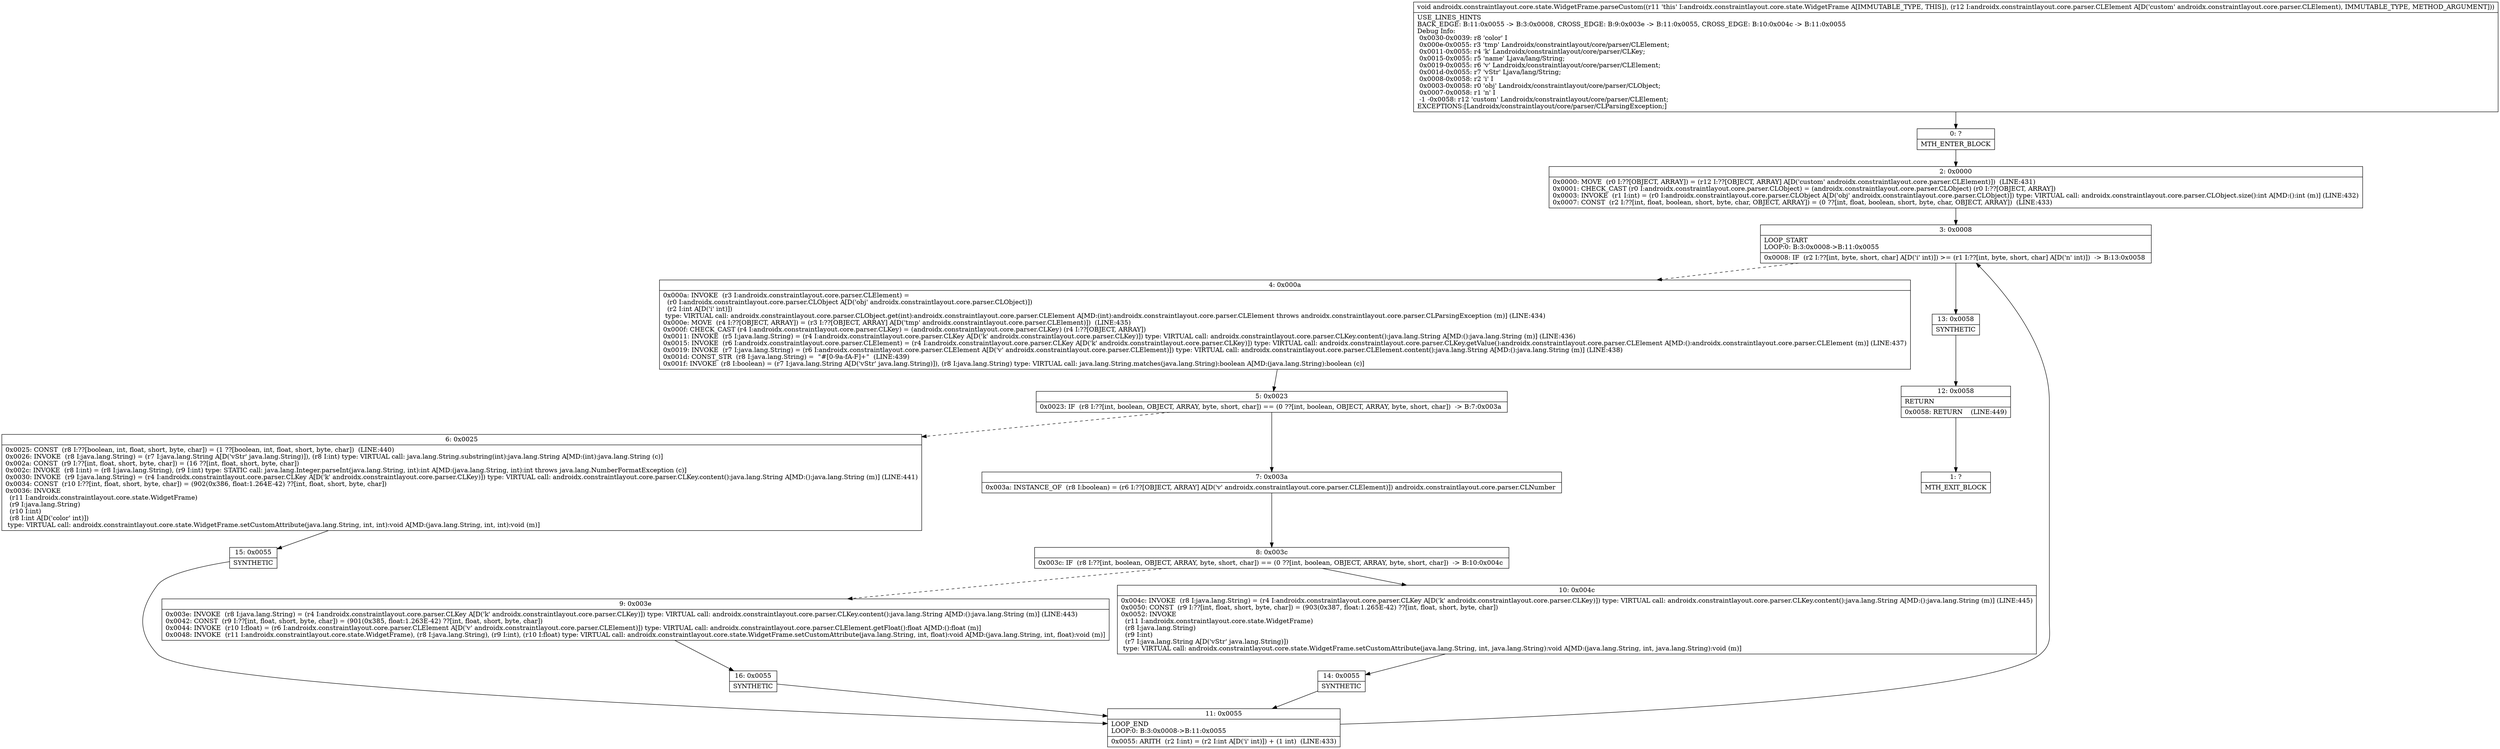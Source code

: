 digraph "CFG forandroidx.constraintlayout.core.state.WidgetFrame.parseCustom(Landroidx\/constraintlayout\/core\/parser\/CLElement;)V" {
Node_0 [shape=record,label="{0\:\ ?|MTH_ENTER_BLOCK\l}"];
Node_2 [shape=record,label="{2\:\ 0x0000|0x0000: MOVE  (r0 I:??[OBJECT, ARRAY]) = (r12 I:??[OBJECT, ARRAY] A[D('custom' androidx.constraintlayout.core.parser.CLElement)])  (LINE:431)\l0x0001: CHECK_CAST (r0 I:androidx.constraintlayout.core.parser.CLObject) = (androidx.constraintlayout.core.parser.CLObject) (r0 I:??[OBJECT, ARRAY]) \l0x0003: INVOKE  (r1 I:int) = (r0 I:androidx.constraintlayout.core.parser.CLObject A[D('obj' androidx.constraintlayout.core.parser.CLObject)]) type: VIRTUAL call: androidx.constraintlayout.core.parser.CLObject.size():int A[MD:():int (m)] (LINE:432)\l0x0007: CONST  (r2 I:??[int, float, boolean, short, byte, char, OBJECT, ARRAY]) = (0 ??[int, float, boolean, short, byte, char, OBJECT, ARRAY])  (LINE:433)\l}"];
Node_3 [shape=record,label="{3\:\ 0x0008|LOOP_START\lLOOP:0: B:3:0x0008\-\>B:11:0x0055\l|0x0008: IF  (r2 I:??[int, byte, short, char] A[D('i' int)]) \>= (r1 I:??[int, byte, short, char] A[D('n' int)])  \-\> B:13:0x0058 \l}"];
Node_4 [shape=record,label="{4\:\ 0x000a|0x000a: INVOKE  (r3 I:androidx.constraintlayout.core.parser.CLElement) = \l  (r0 I:androidx.constraintlayout.core.parser.CLObject A[D('obj' androidx.constraintlayout.core.parser.CLObject)])\l  (r2 I:int A[D('i' int)])\l type: VIRTUAL call: androidx.constraintlayout.core.parser.CLObject.get(int):androidx.constraintlayout.core.parser.CLElement A[MD:(int):androidx.constraintlayout.core.parser.CLElement throws androidx.constraintlayout.core.parser.CLParsingException (m)] (LINE:434)\l0x000e: MOVE  (r4 I:??[OBJECT, ARRAY]) = (r3 I:??[OBJECT, ARRAY] A[D('tmp' androidx.constraintlayout.core.parser.CLElement)])  (LINE:435)\l0x000f: CHECK_CAST (r4 I:androidx.constraintlayout.core.parser.CLKey) = (androidx.constraintlayout.core.parser.CLKey) (r4 I:??[OBJECT, ARRAY]) \l0x0011: INVOKE  (r5 I:java.lang.String) = (r4 I:androidx.constraintlayout.core.parser.CLKey A[D('k' androidx.constraintlayout.core.parser.CLKey)]) type: VIRTUAL call: androidx.constraintlayout.core.parser.CLKey.content():java.lang.String A[MD:():java.lang.String (m)] (LINE:436)\l0x0015: INVOKE  (r6 I:androidx.constraintlayout.core.parser.CLElement) = (r4 I:androidx.constraintlayout.core.parser.CLKey A[D('k' androidx.constraintlayout.core.parser.CLKey)]) type: VIRTUAL call: androidx.constraintlayout.core.parser.CLKey.getValue():androidx.constraintlayout.core.parser.CLElement A[MD:():androidx.constraintlayout.core.parser.CLElement (m)] (LINE:437)\l0x0019: INVOKE  (r7 I:java.lang.String) = (r6 I:androidx.constraintlayout.core.parser.CLElement A[D('v' androidx.constraintlayout.core.parser.CLElement)]) type: VIRTUAL call: androidx.constraintlayout.core.parser.CLElement.content():java.lang.String A[MD:():java.lang.String (m)] (LINE:438)\l0x001d: CONST_STR  (r8 I:java.lang.String) =  \"#[0\-9a\-fA\-F]+\"  (LINE:439)\l0x001f: INVOKE  (r8 I:boolean) = (r7 I:java.lang.String A[D('vStr' java.lang.String)]), (r8 I:java.lang.String) type: VIRTUAL call: java.lang.String.matches(java.lang.String):boolean A[MD:(java.lang.String):boolean (c)]\l}"];
Node_5 [shape=record,label="{5\:\ 0x0023|0x0023: IF  (r8 I:??[int, boolean, OBJECT, ARRAY, byte, short, char]) == (0 ??[int, boolean, OBJECT, ARRAY, byte, short, char])  \-\> B:7:0x003a \l}"];
Node_6 [shape=record,label="{6\:\ 0x0025|0x0025: CONST  (r8 I:??[boolean, int, float, short, byte, char]) = (1 ??[boolean, int, float, short, byte, char])  (LINE:440)\l0x0026: INVOKE  (r8 I:java.lang.String) = (r7 I:java.lang.String A[D('vStr' java.lang.String)]), (r8 I:int) type: VIRTUAL call: java.lang.String.substring(int):java.lang.String A[MD:(int):java.lang.String (c)]\l0x002a: CONST  (r9 I:??[int, float, short, byte, char]) = (16 ??[int, float, short, byte, char]) \l0x002c: INVOKE  (r8 I:int) = (r8 I:java.lang.String), (r9 I:int) type: STATIC call: java.lang.Integer.parseInt(java.lang.String, int):int A[MD:(java.lang.String, int):int throws java.lang.NumberFormatException (c)]\l0x0030: INVOKE  (r9 I:java.lang.String) = (r4 I:androidx.constraintlayout.core.parser.CLKey A[D('k' androidx.constraintlayout.core.parser.CLKey)]) type: VIRTUAL call: androidx.constraintlayout.core.parser.CLKey.content():java.lang.String A[MD:():java.lang.String (m)] (LINE:441)\l0x0034: CONST  (r10 I:??[int, float, short, byte, char]) = (902(0x386, float:1.264E\-42) ??[int, float, short, byte, char]) \l0x0036: INVOKE  \l  (r11 I:androidx.constraintlayout.core.state.WidgetFrame)\l  (r9 I:java.lang.String)\l  (r10 I:int)\l  (r8 I:int A[D('color' int)])\l type: VIRTUAL call: androidx.constraintlayout.core.state.WidgetFrame.setCustomAttribute(java.lang.String, int, int):void A[MD:(java.lang.String, int, int):void (m)]\l}"];
Node_15 [shape=record,label="{15\:\ 0x0055|SYNTHETIC\l}"];
Node_11 [shape=record,label="{11\:\ 0x0055|LOOP_END\lLOOP:0: B:3:0x0008\-\>B:11:0x0055\l|0x0055: ARITH  (r2 I:int) = (r2 I:int A[D('i' int)]) + (1 int)  (LINE:433)\l}"];
Node_7 [shape=record,label="{7\:\ 0x003a|0x003a: INSTANCE_OF  (r8 I:boolean) = (r6 I:??[OBJECT, ARRAY] A[D('v' androidx.constraintlayout.core.parser.CLElement)]) androidx.constraintlayout.core.parser.CLNumber \l}"];
Node_8 [shape=record,label="{8\:\ 0x003c|0x003c: IF  (r8 I:??[int, boolean, OBJECT, ARRAY, byte, short, char]) == (0 ??[int, boolean, OBJECT, ARRAY, byte, short, char])  \-\> B:10:0x004c \l}"];
Node_9 [shape=record,label="{9\:\ 0x003e|0x003e: INVOKE  (r8 I:java.lang.String) = (r4 I:androidx.constraintlayout.core.parser.CLKey A[D('k' androidx.constraintlayout.core.parser.CLKey)]) type: VIRTUAL call: androidx.constraintlayout.core.parser.CLKey.content():java.lang.String A[MD:():java.lang.String (m)] (LINE:443)\l0x0042: CONST  (r9 I:??[int, float, short, byte, char]) = (901(0x385, float:1.263E\-42) ??[int, float, short, byte, char]) \l0x0044: INVOKE  (r10 I:float) = (r6 I:androidx.constraintlayout.core.parser.CLElement A[D('v' androidx.constraintlayout.core.parser.CLElement)]) type: VIRTUAL call: androidx.constraintlayout.core.parser.CLElement.getFloat():float A[MD:():float (m)]\l0x0048: INVOKE  (r11 I:androidx.constraintlayout.core.state.WidgetFrame), (r8 I:java.lang.String), (r9 I:int), (r10 I:float) type: VIRTUAL call: androidx.constraintlayout.core.state.WidgetFrame.setCustomAttribute(java.lang.String, int, float):void A[MD:(java.lang.String, int, float):void (m)]\l}"];
Node_16 [shape=record,label="{16\:\ 0x0055|SYNTHETIC\l}"];
Node_10 [shape=record,label="{10\:\ 0x004c|0x004c: INVOKE  (r8 I:java.lang.String) = (r4 I:androidx.constraintlayout.core.parser.CLKey A[D('k' androidx.constraintlayout.core.parser.CLKey)]) type: VIRTUAL call: androidx.constraintlayout.core.parser.CLKey.content():java.lang.String A[MD:():java.lang.String (m)] (LINE:445)\l0x0050: CONST  (r9 I:??[int, float, short, byte, char]) = (903(0x387, float:1.265E\-42) ??[int, float, short, byte, char]) \l0x0052: INVOKE  \l  (r11 I:androidx.constraintlayout.core.state.WidgetFrame)\l  (r8 I:java.lang.String)\l  (r9 I:int)\l  (r7 I:java.lang.String A[D('vStr' java.lang.String)])\l type: VIRTUAL call: androidx.constraintlayout.core.state.WidgetFrame.setCustomAttribute(java.lang.String, int, java.lang.String):void A[MD:(java.lang.String, int, java.lang.String):void (m)]\l}"];
Node_14 [shape=record,label="{14\:\ 0x0055|SYNTHETIC\l}"];
Node_13 [shape=record,label="{13\:\ 0x0058|SYNTHETIC\l}"];
Node_12 [shape=record,label="{12\:\ 0x0058|RETURN\l|0x0058: RETURN    (LINE:449)\l}"];
Node_1 [shape=record,label="{1\:\ ?|MTH_EXIT_BLOCK\l}"];
MethodNode[shape=record,label="{void androidx.constraintlayout.core.state.WidgetFrame.parseCustom((r11 'this' I:androidx.constraintlayout.core.state.WidgetFrame A[IMMUTABLE_TYPE, THIS]), (r12 I:androidx.constraintlayout.core.parser.CLElement A[D('custom' androidx.constraintlayout.core.parser.CLElement), IMMUTABLE_TYPE, METHOD_ARGUMENT]))  | USE_LINES_HINTS\lBACK_EDGE: B:11:0x0055 \-\> B:3:0x0008, CROSS_EDGE: B:9:0x003e \-\> B:11:0x0055, CROSS_EDGE: B:10:0x004c \-\> B:11:0x0055\lDebug Info:\l  0x0030\-0x0039: r8 'color' I\l  0x000e\-0x0055: r3 'tmp' Landroidx\/constraintlayout\/core\/parser\/CLElement;\l  0x0011\-0x0055: r4 'k' Landroidx\/constraintlayout\/core\/parser\/CLKey;\l  0x0015\-0x0055: r5 'name' Ljava\/lang\/String;\l  0x0019\-0x0055: r6 'v' Landroidx\/constraintlayout\/core\/parser\/CLElement;\l  0x001d\-0x0055: r7 'vStr' Ljava\/lang\/String;\l  0x0008\-0x0058: r2 'i' I\l  0x0003\-0x0058: r0 'obj' Landroidx\/constraintlayout\/core\/parser\/CLObject;\l  0x0007\-0x0058: r1 'n' I\l  \-1 \-0x0058: r12 'custom' Landroidx\/constraintlayout\/core\/parser\/CLElement;\lEXCEPTIONS:[Landroidx\/constraintlayout\/core\/parser\/CLParsingException;]\l}"];
MethodNode -> Node_0;Node_0 -> Node_2;
Node_2 -> Node_3;
Node_3 -> Node_4[style=dashed];
Node_3 -> Node_13;
Node_4 -> Node_5;
Node_5 -> Node_6[style=dashed];
Node_5 -> Node_7;
Node_6 -> Node_15;
Node_15 -> Node_11;
Node_11 -> Node_3;
Node_7 -> Node_8;
Node_8 -> Node_9[style=dashed];
Node_8 -> Node_10;
Node_9 -> Node_16;
Node_16 -> Node_11;
Node_10 -> Node_14;
Node_14 -> Node_11;
Node_13 -> Node_12;
Node_12 -> Node_1;
}

